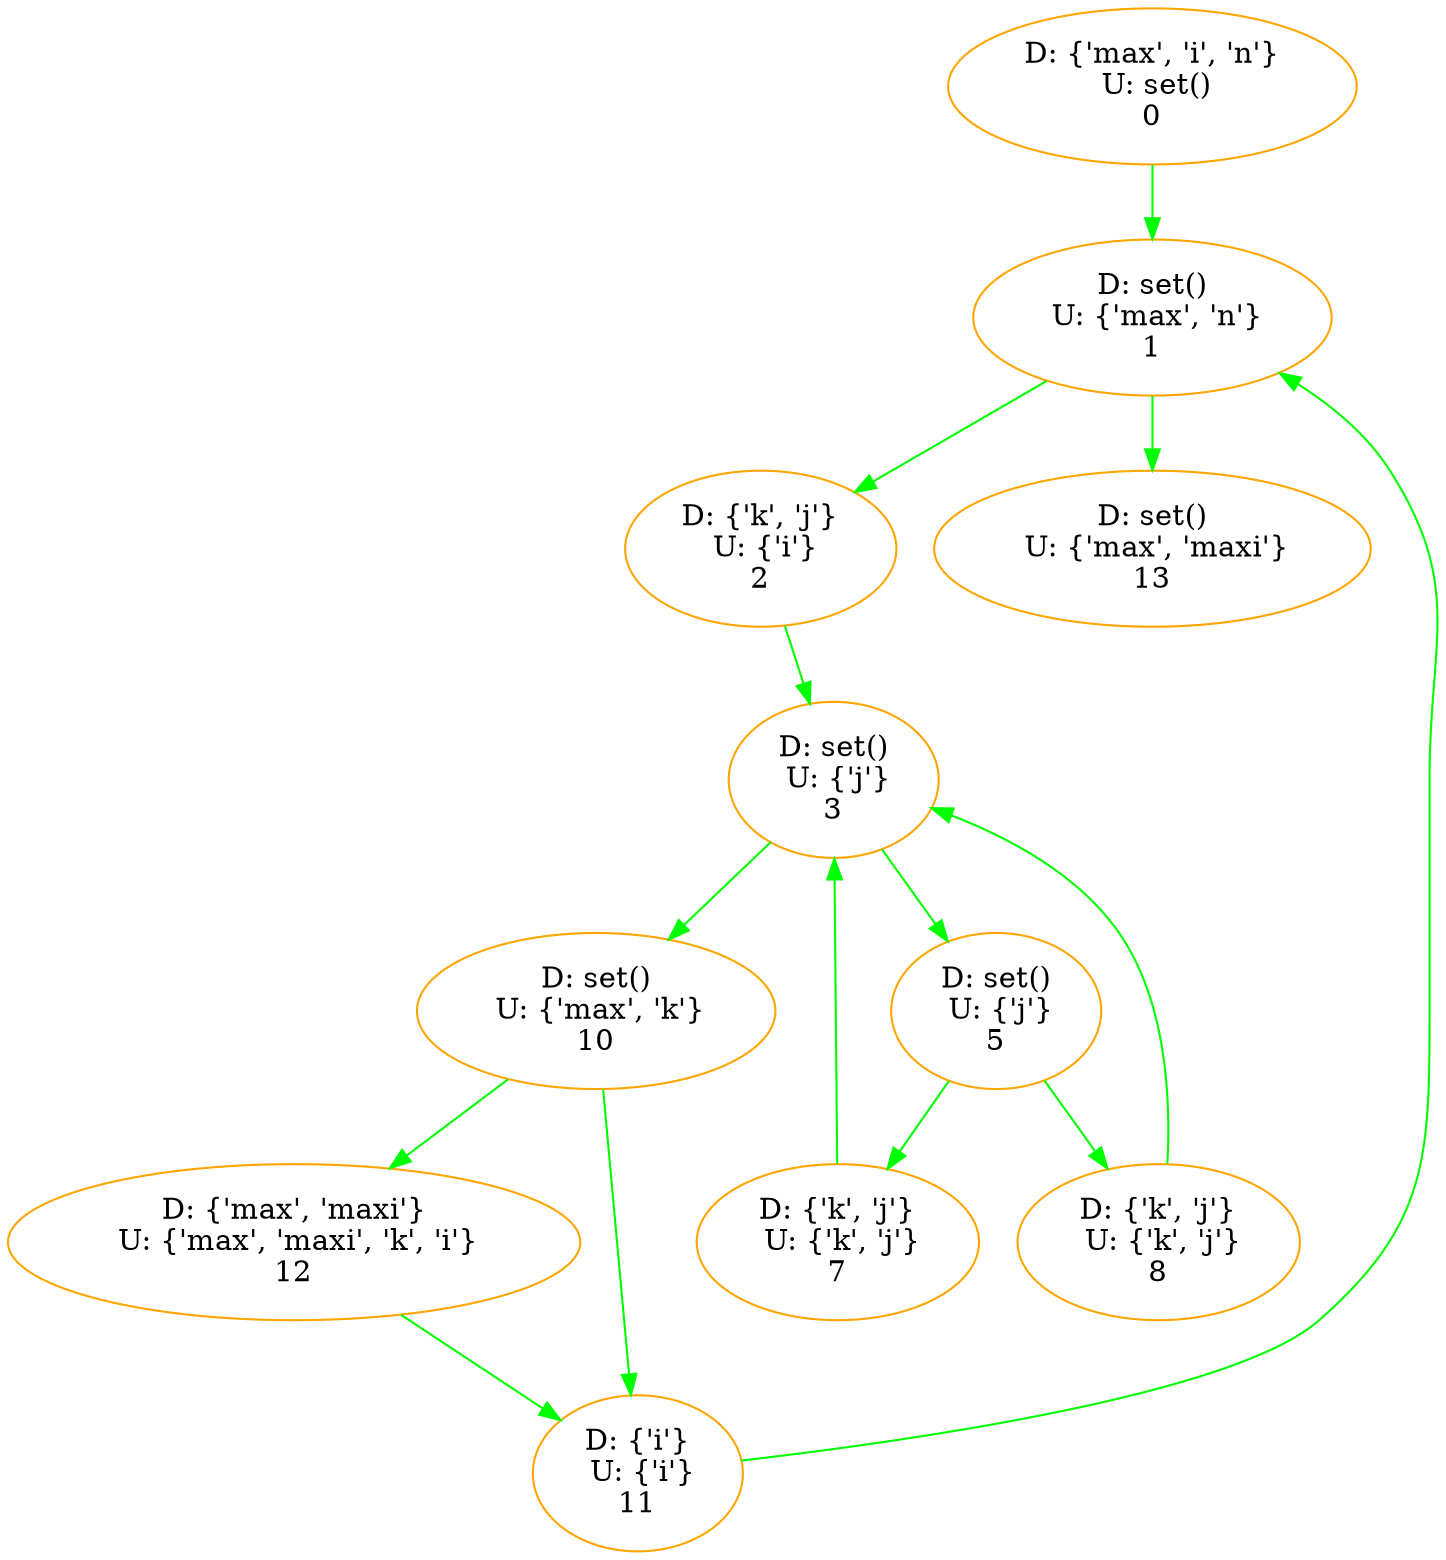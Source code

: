 digraph cfg {
	0 [label="D: {'max', 'i', 'n'}
 U: set()
0" color=orange]
	0 -> 1 [color=green]
	1 [label="D: set()
 U: {'max', 'n'}
1" color=orange]
	1 -> 2 [color=green]
	2 [label="D: {'k', 'j'}
 U: {'i'}
2" color=orange]
	2 -> 3 [color=green]
	3 [label="D: set()
 U: {'j'}
3" color=orange]
	3 -> 10 [color=green]
	10 [label="D: set()
 U: {'max', 'k'}
10" color=orange]
	10 -> 12 [color=green]
	12 [label="D: {'max', 'maxi'}
 U: {'max', 'maxi', 'k', 'i'}
12" color=orange]
	12 -> 11 [color=green]
	11 [label="D: {'i'}
 U: {'i'}
11" color=orange]
	11 -> 1 [color=green]
	10 -> 11 [color=green]
	3 -> 5 [color=green]
	5 [label="D: set()
 U: {'j'}
5" color=orange]
	5 -> 7 [color=green]
	7 [label="D: {'k', 'j'}
 U: {'k', 'j'}
7" color=orange]
	7 -> 3 [color=green]
	5 -> 8 [color=green]
	8 [label="D: {'k', 'j'}
 U: {'k', 'j'}
8" color=orange]
	8 -> 3 [color=green]
	1 -> 13 [color=green]
	13 [label="D: set()
 U: {'max', 'maxi'}
13" color=orange]
}
